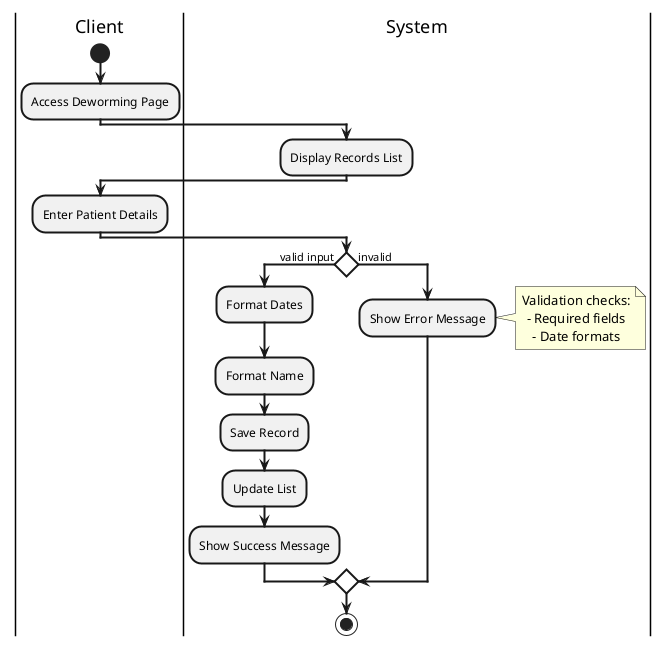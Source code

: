 @startuml
skinparam defaultTextAlignment center
skinparam ArrowThickness 2
skinparam ActivityBorderThickness 2
skinparam ActivityDiamondBackgroundColor white
skinparam ActivityDiamondBorderThickness 2

|Client|
start
:Access Deworming Page;

|System|
:Display Records List;

|Client|
:Enter Patient Details;

|System|
if () then (valid input)
  :Format Dates;
  :Format Name;
  :Save Record;
  :Update List;
  :Show Success Message;
else (invalid)
  :Show Error Message;
  note right
    Validation checks:
    - Required fields
    - Date formats
  end note
endif

stop

@enduml